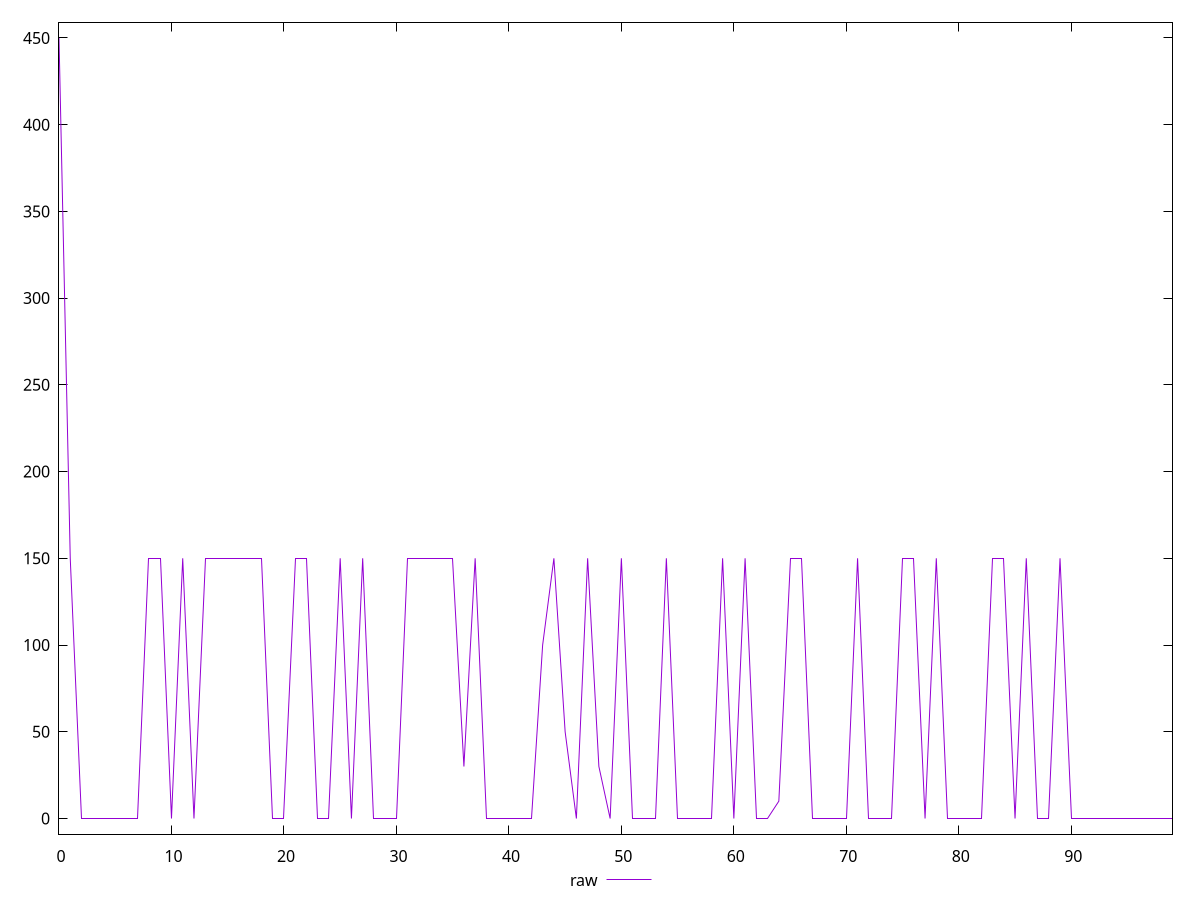 reset

$raw <<EOF
0 450
1 150
2 0
3 0
4 0
5 0
6 0
7 0
8 150
9 150
10 0
11 150
12 0
13 150
14 150
15 150
16 150
17 150
18 150
19 0
20 0
21 150
22 150
23 0
24 0
25 150
26 0
27 150
28 0
29 0
30 0
31 150
32 150
33 150
34 150
35 150
36 30
37 150
38 0
39 0
40 0
41 0
42 0
43 100
44 150
45 50
46 0
47 150
48 30
49 0
50 150
51 0
52 0
53 0
54 150
55 0
56 0
57 0
58 0
59 150
60 0
61 150
62 0
63 0
64 10
65 150
66 150
67 0
68 0
69 0
70 0
71 150
72 0
73 0
74 0
75 150
76 150
77 0
78 150
79 0
80 0
81 0
82 0
83 150
84 150
85 0
86 150
87 0
88 0
89 150
90 0
91 0
92 0
93 0
94 0
95 0
96 0
97 0
98 0
99 0
EOF

set key outside below
set xrange [0:99]
set yrange [-9:459]
set trange [-9:459]
set terminal svg size 640, 500 enhanced background rgb 'white'
set output "report_00019_2021-02-10T18-14-37.922Z//unused-css-rules/samples/pages+cached/raw/values.svg"

plot $raw title "raw" with line

reset
